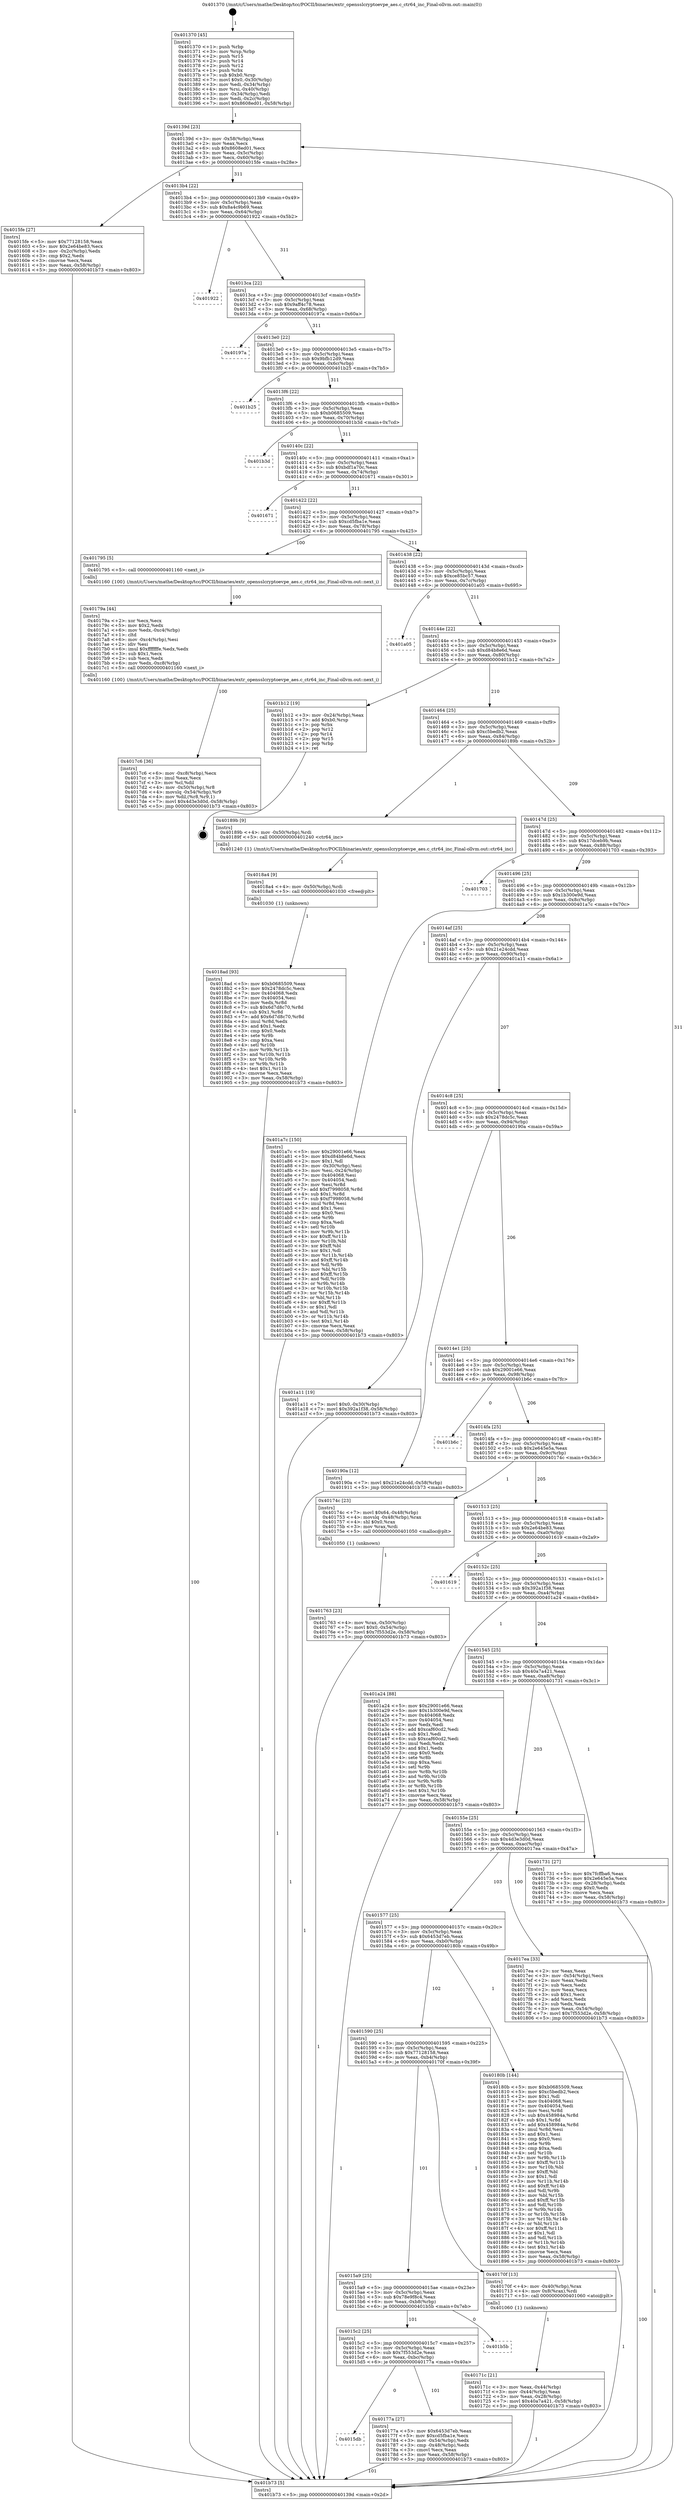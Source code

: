 digraph "0x401370" {
  label = "0x401370 (/mnt/c/Users/mathe/Desktop/tcc/POCII/binaries/extr_opensslcryptoevpe_aes.c_ctr64_inc_Final-ollvm.out::main(0))"
  labelloc = "t"
  node[shape=record]

  Entry [label="",width=0.3,height=0.3,shape=circle,fillcolor=black,style=filled]
  "0x40139d" [label="{
     0x40139d [23]\l
     | [instrs]\l
     &nbsp;&nbsp;0x40139d \<+3\>: mov -0x58(%rbp),%eax\l
     &nbsp;&nbsp;0x4013a0 \<+2\>: mov %eax,%ecx\l
     &nbsp;&nbsp;0x4013a2 \<+6\>: sub $0x8608ed01,%ecx\l
     &nbsp;&nbsp;0x4013a8 \<+3\>: mov %eax,-0x5c(%rbp)\l
     &nbsp;&nbsp;0x4013ab \<+3\>: mov %ecx,-0x60(%rbp)\l
     &nbsp;&nbsp;0x4013ae \<+6\>: je 00000000004015fe \<main+0x28e\>\l
  }"]
  "0x4015fe" [label="{
     0x4015fe [27]\l
     | [instrs]\l
     &nbsp;&nbsp;0x4015fe \<+5\>: mov $0x77128158,%eax\l
     &nbsp;&nbsp;0x401603 \<+5\>: mov $0x2e64be83,%ecx\l
     &nbsp;&nbsp;0x401608 \<+3\>: mov -0x2c(%rbp),%edx\l
     &nbsp;&nbsp;0x40160b \<+3\>: cmp $0x2,%edx\l
     &nbsp;&nbsp;0x40160e \<+3\>: cmovne %ecx,%eax\l
     &nbsp;&nbsp;0x401611 \<+3\>: mov %eax,-0x58(%rbp)\l
     &nbsp;&nbsp;0x401614 \<+5\>: jmp 0000000000401b73 \<main+0x803\>\l
  }"]
  "0x4013b4" [label="{
     0x4013b4 [22]\l
     | [instrs]\l
     &nbsp;&nbsp;0x4013b4 \<+5\>: jmp 00000000004013b9 \<main+0x49\>\l
     &nbsp;&nbsp;0x4013b9 \<+3\>: mov -0x5c(%rbp),%eax\l
     &nbsp;&nbsp;0x4013bc \<+5\>: sub $0x8a4c9b69,%eax\l
     &nbsp;&nbsp;0x4013c1 \<+3\>: mov %eax,-0x64(%rbp)\l
     &nbsp;&nbsp;0x4013c4 \<+6\>: je 0000000000401922 \<main+0x5b2\>\l
  }"]
  "0x401b73" [label="{
     0x401b73 [5]\l
     | [instrs]\l
     &nbsp;&nbsp;0x401b73 \<+5\>: jmp 000000000040139d \<main+0x2d\>\l
  }"]
  "0x401370" [label="{
     0x401370 [45]\l
     | [instrs]\l
     &nbsp;&nbsp;0x401370 \<+1\>: push %rbp\l
     &nbsp;&nbsp;0x401371 \<+3\>: mov %rsp,%rbp\l
     &nbsp;&nbsp;0x401374 \<+2\>: push %r15\l
     &nbsp;&nbsp;0x401376 \<+2\>: push %r14\l
     &nbsp;&nbsp;0x401378 \<+2\>: push %r12\l
     &nbsp;&nbsp;0x40137a \<+1\>: push %rbx\l
     &nbsp;&nbsp;0x40137b \<+7\>: sub $0xb0,%rsp\l
     &nbsp;&nbsp;0x401382 \<+7\>: movl $0x0,-0x30(%rbp)\l
     &nbsp;&nbsp;0x401389 \<+3\>: mov %edi,-0x34(%rbp)\l
     &nbsp;&nbsp;0x40138c \<+4\>: mov %rsi,-0x40(%rbp)\l
     &nbsp;&nbsp;0x401390 \<+3\>: mov -0x34(%rbp),%edi\l
     &nbsp;&nbsp;0x401393 \<+3\>: mov %edi,-0x2c(%rbp)\l
     &nbsp;&nbsp;0x401396 \<+7\>: movl $0x8608ed01,-0x58(%rbp)\l
  }"]
  Exit [label="",width=0.3,height=0.3,shape=circle,fillcolor=black,style=filled,peripheries=2]
  "0x401922" [label="{
     0x401922\l
  }", style=dashed]
  "0x4013ca" [label="{
     0x4013ca [22]\l
     | [instrs]\l
     &nbsp;&nbsp;0x4013ca \<+5\>: jmp 00000000004013cf \<main+0x5f\>\l
     &nbsp;&nbsp;0x4013cf \<+3\>: mov -0x5c(%rbp),%eax\l
     &nbsp;&nbsp;0x4013d2 \<+5\>: sub $0x9aff4c78,%eax\l
     &nbsp;&nbsp;0x4013d7 \<+3\>: mov %eax,-0x68(%rbp)\l
     &nbsp;&nbsp;0x4013da \<+6\>: je 000000000040197a \<main+0x60a\>\l
  }"]
  "0x4018ad" [label="{
     0x4018ad [93]\l
     | [instrs]\l
     &nbsp;&nbsp;0x4018ad \<+5\>: mov $0xb0685509,%eax\l
     &nbsp;&nbsp;0x4018b2 \<+5\>: mov $0x2478dc5c,%ecx\l
     &nbsp;&nbsp;0x4018b7 \<+7\>: mov 0x404068,%edx\l
     &nbsp;&nbsp;0x4018be \<+7\>: mov 0x404054,%esi\l
     &nbsp;&nbsp;0x4018c5 \<+3\>: mov %edx,%r8d\l
     &nbsp;&nbsp;0x4018c8 \<+7\>: sub $0x6d7d8c70,%r8d\l
     &nbsp;&nbsp;0x4018cf \<+4\>: sub $0x1,%r8d\l
     &nbsp;&nbsp;0x4018d3 \<+7\>: add $0x6d7d8c70,%r8d\l
     &nbsp;&nbsp;0x4018da \<+4\>: imul %r8d,%edx\l
     &nbsp;&nbsp;0x4018de \<+3\>: and $0x1,%edx\l
     &nbsp;&nbsp;0x4018e1 \<+3\>: cmp $0x0,%edx\l
     &nbsp;&nbsp;0x4018e4 \<+4\>: sete %r9b\l
     &nbsp;&nbsp;0x4018e8 \<+3\>: cmp $0xa,%esi\l
     &nbsp;&nbsp;0x4018eb \<+4\>: setl %r10b\l
     &nbsp;&nbsp;0x4018ef \<+3\>: mov %r9b,%r11b\l
     &nbsp;&nbsp;0x4018f2 \<+3\>: and %r10b,%r11b\l
     &nbsp;&nbsp;0x4018f5 \<+3\>: xor %r10b,%r9b\l
     &nbsp;&nbsp;0x4018f8 \<+3\>: or %r9b,%r11b\l
     &nbsp;&nbsp;0x4018fb \<+4\>: test $0x1,%r11b\l
     &nbsp;&nbsp;0x4018ff \<+3\>: cmovne %ecx,%eax\l
     &nbsp;&nbsp;0x401902 \<+3\>: mov %eax,-0x58(%rbp)\l
     &nbsp;&nbsp;0x401905 \<+5\>: jmp 0000000000401b73 \<main+0x803\>\l
  }"]
  "0x40197a" [label="{
     0x40197a\l
  }", style=dashed]
  "0x4013e0" [label="{
     0x4013e0 [22]\l
     | [instrs]\l
     &nbsp;&nbsp;0x4013e0 \<+5\>: jmp 00000000004013e5 \<main+0x75\>\l
     &nbsp;&nbsp;0x4013e5 \<+3\>: mov -0x5c(%rbp),%eax\l
     &nbsp;&nbsp;0x4013e8 \<+5\>: sub $0x9bfb12d9,%eax\l
     &nbsp;&nbsp;0x4013ed \<+3\>: mov %eax,-0x6c(%rbp)\l
     &nbsp;&nbsp;0x4013f0 \<+6\>: je 0000000000401b25 \<main+0x7b5\>\l
  }"]
  "0x4018a4" [label="{
     0x4018a4 [9]\l
     | [instrs]\l
     &nbsp;&nbsp;0x4018a4 \<+4\>: mov -0x50(%rbp),%rdi\l
     &nbsp;&nbsp;0x4018a8 \<+5\>: call 0000000000401030 \<free@plt\>\l
     | [calls]\l
     &nbsp;&nbsp;0x401030 \{1\} (unknown)\l
  }"]
  "0x401b25" [label="{
     0x401b25\l
  }", style=dashed]
  "0x4013f6" [label="{
     0x4013f6 [22]\l
     | [instrs]\l
     &nbsp;&nbsp;0x4013f6 \<+5\>: jmp 00000000004013fb \<main+0x8b\>\l
     &nbsp;&nbsp;0x4013fb \<+3\>: mov -0x5c(%rbp),%eax\l
     &nbsp;&nbsp;0x4013fe \<+5\>: sub $0xb0685509,%eax\l
     &nbsp;&nbsp;0x401403 \<+3\>: mov %eax,-0x70(%rbp)\l
     &nbsp;&nbsp;0x401406 \<+6\>: je 0000000000401b3d \<main+0x7cd\>\l
  }"]
  "0x4017c6" [label="{
     0x4017c6 [36]\l
     | [instrs]\l
     &nbsp;&nbsp;0x4017c6 \<+6\>: mov -0xc8(%rbp),%ecx\l
     &nbsp;&nbsp;0x4017cc \<+3\>: imul %eax,%ecx\l
     &nbsp;&nbsp;0x4017cf \<+3\>: mov %cl,%dil\l
     &nbsp;&nbsp;0x4017d2 \<+4\>: mov -0x50(%rbp),%r8\l
     &nbsp;&nbsp;0x4017d6 \<+4\>: movslq -0x54(%rbp),%r9\l
     &nbsp;&nbsp;0x4017da \<+4\>: mov %dil,(%r8,%r9,1)\l
     &nbsp;&nbsp;0x4017de \<+7\>: movl $0x4d3e3d0d,-0x58(%rbp)\l
     &nbsp;&nbsp;0x4017e5 \<+5\>: jmp 0000000000401b73 \<main+0x803\>\l
  }"]
  "0x401b3d" [label="{
     0x401b3d\l
  }", style=dashed]
  "0x40140c" [label="{
     0x40140c [22]\l
     | [instrs]\l
     &nbsp;&nbsp;0x40140c \<+5\>: jmp 0000000000401411 \<main+0xa1\>\l
     &nbsp;&nbsp;0x401411 \<+3\>: mov -0x5c(%rbp),%eax\l
     &nbsp;&nbsp;0x401414 \<+5\>: sub $0xbdf1a70c,%eax\l
     &nbsp;&nbsp;0x401419 \<+3\>: mov %eax,-0x74(%rbp)\l
     &nbsp;&nbsp;0x40141c \<+6\>: je 0000000000401671 \<main+0x301\>\l
  }"]
  "0x40179a" [label="{
     0x40179a [44]\l
     | [instrs]\l
     &nbsp;&nbsp;0x40179a \<+2\>: xor %ecx,%ecx\l
     &nbsp;&nbsp;0x40179c \<+5\>: mov $0x2,%edx\l
     &nbsp;&nbsp;0x4017a1 \<+6\>: mov %edx,-0xc4(%rbp)\l
     &nbsp;&nbsp;0x4017a7 \<+1\>: cltd\l
     &nbsp;&nbsp;0x4017a8 \<+6\>: mov -0xc4(%rbp),%esi\l
     &nbsp;&nbsp;0x4017ae \<+2\>: idiv %esi\l
     &nbsp;&nbsp;0x4017b0 \<+6\>: imul $0xfffffffe,%edx,%edx\l
     &nbsp;&nbsp;0x4017b6 \<+3\>: sub $0x1,%ecx\l
     &nbsp;&nbsp;0x4017b9 \<+2\>: sub %ecx,%edx\l
     &nbsp;&nbsp;0x4017bb \<+6\>: mov %edx,-0xc8(%rbp)\l
     &nbsp;&nbsp;0x4017c1 \<+5\>: call 0000000000401160 \<next_i\>\l
     | [calls]\l
     &nbsp;&nbsp;0x401160 \{100\} (/mnt/c/Users/mathe/Desktop/tcc/POCII/binaries/extr_opensslcryptoevpe_aes.c_ctr64_inc_Final-ollvm.out::next_i)\l
  }"]
  "0x401671" [label="{
     0x401671\l
  }", style=dashed]
  "0x401422" [label="{
     0x401422 [22]\l
     | [instrs]\l
     &nbsp;&nbsp;0x401422 \<+5\>: jmp 0000000000401427 \<main+0xb7\>\l
     &nbsp;&nbsp;0x401427 \<+3\>: mov -0x5c(%rbp),%eax\l
     &nbsp;&nbsp;0x40142a \<+5\>: sub $0xcd5fba1e,%eax\l
     &nbsp;&nbsp;0x40142f \<+3\>: mov %eax,-0x78(%rbp)\l
     &nbsp;&nbsp;0x401432 \<+6\>: je 0000000000401795 \<main+0x425\>\l
  }"]
  "0x4015db" [label="{
     0x4015db\l
  }", style=dashed]
  "0x401795" [label="{
     0x401795 [5]\l
     | [instrs]\l
     &nbsp;&nbsp;0x401795 \<+5\>: call 0000000000401160 \<next_i\>\l
     | [calls]\l
     &nbsp;&nbsp;0x401160 \{100\} (/mnt/c/Users/mathe/Desktop/tcc/POCII/binaries/extr_opensslcryptoevpe_aes.c_ctr64_inc_Final-ollvm.out::next_i)\l
  }"]
  "0x401438" [label="{
     0x401438 [22]\l
     | [instrs]\l
     &nbsp;&nbsp;0x401438 \<+5\>: jmp 000000000040143d \<main+0xcd\>\l
     &nbsp;&nbsp;0x40143d \<+3\>: mov -0x5c(%rbp),%eax\l
     &nbsp;&nbsp;0x401440 \<+5\>: sub $0xce85bc57,%eax\l
     &nbsp;&nbsp;0x401445 \<+3\>: mov %eax,-0x7c(%rbp)\l
     &nbsp;&nbsp;0x401448 \<+6\>: je 0000000000401a05 \<main+0x695\>\l
  }"]
  "0x40177a" [label="{
     0x40177a [27]\l
     | [instrs]\l
     &nbsp;&nbsp;0x40177a \<+5\>: mov $0x6453d7eb,%eax\l
     &nbsp;&nbsp;0x40177f \<+5\>: mov $0xcd5fba1e,%ecx\l
     &nbsp;&nbsp;0x401784 \<+3\>: mov -0x54(%rbp),%edx\l
     &nbsp;&nbsp;0x401787 \<+3\>: cmp -0x48(%rbp),%edx\l
     &nbsp;&nbsp;0x40178a \<+3\>: cmovl %ecx,%eax\l
     &nbsp;&nbsp;0x40178d \<+3\>: mov %eax,-0x58(%rbp)\l
     &nbsp;&nbsp;0x401790 \<+5\>: jmp 0000000000401b73 \<main+0x803\>\l
  }"]
  "0x401a05" [label="{
     0x401a05\l
  }", style=dashed]
  "0x40144e" [label="{
     0x40144e [22]\l
     | [instrs]\l
     &nbsp;&nbsp;0x40144e \<+5\>: jmp 0000000000401453 \<main+0xe3\>\l
     &nbsp;&nbsp;0x401453 \<+3\>: mov -0x5c(%rbp),%eax\l
     &nbsp;&nbsp;0x401456 \<+5\>: sub $0xd84b8e6d,%eax\l
     &nbsp;&nbsp;0x40145b \<+3\>: mov %eax,-0x80(%rbp)\l
     &nbsp;&nbsp;0x40145e \<+6\>: je 0000000000401b12 \<main+0x7a2\>\l
  }"]
  "0x4015c2" [label="{
     0x4015c2 [25]\l
     | [instrs]\l
     &nbsp;&nbsp;0x4015c2 \<+5\>: jmp 00000000004015c7 \<main+0x257\>\l
     &nbsp;&nbsp;0x4015c7 \<+3\>: mov -0x5c(%rbp),%eax\l
     &nbsp;&nbsp;0x4015ca \<+5\>: sub $0x7f553d2e,%eax\l
     &nbsp;&nbsp;0x4015cf \<+6\>: mov %eax,-0xbc(%rbp)\l
     &nbsp;&nbsp;0x4015d5 \<+6\>: je 000000000040177a \<main+0x40a\>\l
  }"]
  "0x401b12" [label="{
     0x401b12 [19]\l
     | [instrs]\l
     &nbsp;&nbsp;0x401b12 \<+3\>: mov -0x24(%rbp),%eax\l
     &nbsp;&nbsp;0x401b15 \<+7\>: add $0xb0,%rsp\l
     &nbsp;&nbsp;0x401b1c \<+1\>: pop %rbx\l
     &nbsp;&nbsp;0x401b1d \<+2\>: pop %r12\l
     &nbsp;&nbsp;0x401b1f \<+2\>: pop %r14\l
     &nbsp;&nbsp;0x401b21 \<+2\>: pop %r15\l
     &nbsp;&nbsp;0x401b23 \<+1\>: pop %rbp\l
     &nbsp;&nbsp;0x401b24 \<+1\>: ret\l
  }"]
  "0x401464" [label="{
     0x401464 [25]\l
     | [instrs]\l
     &nbsp;&nbsp;0x401464 \<+5\>: jmp 0000000000401469 \<main+0xf9\>\l
     &nbsp;&nbsp;0x401469 \<+3\>: mov -0x5c(%rbp),%eax\l
     &nbsp;&nbsp;0x40146c \<+5\>: sub $0xc5bedb2,%eax\l
     &nbsp;&nbsp;0x401471 \<+6\>: mov %eax,-0x84(%rbp)\l
     &nbsp;&nbsp;0x401477 \<+6\>: je 000000000040189b \<main+0x52b\>\l
  }"]
  "0x401b5b" [label="{
     0x401b5b\l
  }", style=dashed]
  "0x40189b" [label="{
     0x40189b [9]\l
     | [instrs]\l
     &nbsp;&nbsp;0x40189b \<+4\>: mov -0x50(%rbp),%rdi\l
     &nbsp;&nbsp;0x40189f \<+5\>: call 0000000000401240 \<ctr64_inc\>\l
     | [calls]\l
     &nbsp;&nbsp;0x401240 \{1\} (/mnt/c/Users/mathe/Desktop/tcc/POCII/binaries/extr_opensslcryptoevpe_aes.c_ctr64_inc_Final-ollvm.out::ctr64_inc)\l
  }"]
  "0x40147d" [label="{
     0x40147d [25]\l
     | [instrs]\l
     &nbsp;&nbsp;0x40147d \<+5\>: jmp 0000000000401482 \<main+0x112\>\l
     &nbsp;&nbsp;0x401482 \<+3\>: mov -0x5c(%rbp),%eax\l
     &nbsp;&nbsp;0x401485 \<+5\>: sub $0x17dceb9b,%eax\l
     &nbsp;&nbsp;0x40148a \<+6\>: mov %eax,-0x88(%rbp)\l
     &nbsp;&nbsp;0x401490 \<+6\>: je 0000000000401703 \<main+0x393\>\l
  }"]
  "0x401763" [label="{
     0x401763 [23]\l
     | [instrs]\l
     &nbsp;&nbsp;0x401763 \<+4\>: mov %rax,-0x50(%rbp)\l
     &nbsp;&nbsp;0x401767 \<+7\>: movl $0x0,-0x54(%rbp)\l
     &nbsp;&nbsp;0x40176e \<+7\>: movl $0x7f553d2e,-0x58(%rbp)\l
     &nbsp;&nbsp;0x401775 \<+5\>: jmp 0000000000401b73 \<main+0x803\>\l
  }"]
  "0x401703" [label="{
     0x401703\l
  }", style=dashed]
  "0x401496" [label="{
     0x401496 [25]\l
     | [instrs]\l
     &nbsp;&nbsp;0x401496 \<+5\>: jmp 000000000040149b \<main+0x12b\>\l
     &nbsp;&nbsp;0x40149b \<+3\>: mov -0x5c(%rbp),%eax\l
     &nbsp;&nbsp;0x40149e \<+5\>: sub $0x1b300e9d,%eax\l
     &nbsp;&nbsp;0x4014a3 \<+6\>: mov %eax,-0x8c(%rbp)\l
     &nbsp;&nbsp;0x4014a9 \<+6\>: je 0000000000401a7c \<main+0x70c\>\l
  }"]
  "0x40171c" [label="{
     0x40171c [21]\l
     | [instrs]\l
     &nbsp;&nbsp;0x40171c \<+3\>: mov %eax,-0x44(%rbp)\l
     &nbsp;&nbsp;0x40171f \<+3\>: mov -0x44(%rbp),%eax\l
     &nbsp;&nbsp;0x401722 \<+3\>: mov %eax,-0x28(%rbp)\l
     &nbsp;&nbsp;0x401725 \<+7\>: movl $0x40a7a421,-0x58(%rbp)\l
     &nbsp;&nbsp;0x40172c \<+5\>: jmp 0000000000401b73 \<main+0x803\>\l
  }"]
  "0x401a7c" [label="{
     0x401a7c [150]\l
     | [instrs]\l
     &nbsp;&nbsp;0x401a7c \<+5\>: mov $0x29001e66,%eax\l
     &nbsp;&nbsp;0x401a81 \<+5\>: mov $0xd84b8e6d,%ecx\l
     &nbsp;&nbsp;0x401a86 \<+2\>: mov $0x1,%dl\l
     &nbsp;&nbsp;0x401a88 \<+3\>: mov -0x30(%rbp),%esi\l
     &nbsp;&nbsp;0x401a8b \<+3\>: mov %esi,-0x24(%rbp)\l
     &nbsp;&nbsp;0x401a8e \<+7\>: mov 0x404068,%esi\l
     &nbsp;&nbsp;0x401a95 \<+7\>: mov 0x404054,%edi\l
     &nbsp;&nbsp;0x401a9c \<+3\>: mov %esi,%r8d\l
     &nbsp;&nbsp;0x401a9f \<+7\>: add $0xf7998058,%r8d\l
     &nbsp;&nbsp;0x401aa6 \<+4\>: sub $0x1,%r8d\l
     &nbsp;&nbsp;0x401aaa \<+7\>: sub $0xf7998058,%r8d\l
     &nbsp;&nbsp;0x401ab1 \<+4\>: imul %r8d,%esi\l
     &nbsp;&nbsp;0x401ab5 \<+3\>: and $0x1,%esi\l
     &nbsp;&nbsp;0x401ab8 \<+3\>: cmp $0x0,%esi\l
     &nbsp;&nbsp;0x401abb \<+4\>: sete %r9b\l
     &nbsp;&nbsp;0x401abf \<+3\>: cmp $0xa,%edi\l
     &nbsp;&nbsp;0x401ac2 \<+4\>: setl %r10b\l
     &nbsp;&nbsp;0x401ac6 \<+3\>: mov %r9b,%r11b\l
     &nbsp;&nbsp;0x401ac9 \<+4\>: xor $0xff,%r11b\l
     &nbsp;&nbsp;0x401acd \<+3\>: mov %r10b,%bl\l
     &nbsp;&nbsp;0x401ad0 \<+3\>: xor $0xff,%bl\l
     &nbsp;&nbsp;0x401ad3 \<+3\>: xor $0x1,%dl\l
     &nbsp;&nbsp;0x401ad6 \<+3\>: mov %r11b,%r14b\l
     &nbsp;&nbsp;0x401ad9 \<+4\>: and $0xff,%r14b\l
     &nbsp;&nbsp;0x401add \<+3\>: and %dl,%r9b\l
     &nbsp;&nbsp;0x401ae0 \<+3\>: mov %bl,%r15b\l
     &nbsp;&nbsp;0x401ae3 \<+4\>: and $0xff,%r15b\l
     &nbsp;&nbsp;0x401ae7 \<+3\>: and %dl,%r10b\l
     &nbsp;&nbsp;0x401aea \<+3\>: or %r9b,%r14b\l
     &nbsp;&nbsp;0x401aed \<+3\>: or %r10b,%r15b\l
     &nbsp;&nbsp;0x401af0 \<+3\>: xor %r15b,%r14b\l
     &nbsp;&nbsp;0x401af3 \<+3\>: or %bl,%r11b\l
     &nbsp;&nbsp;0x401af6 \<+4\>: xor $0xff,%r11b\l
     &nbsp;&nbsp;0x401afa \<+3\>: or $0x1,%dl\l
     &nbsp;&nbsp;0x401afd \<+3\>: and %dl,%r11b\l
     &nbsp;&nbsp;0x401b00 \<+3\>: or %r11b,%r14b\l
     &nbsp;&nbsp;0x401b03 \<+4\>: test $0x1,%r14b\l
     &nbsp;&nbsp;0x401b07 \<+3\>: cmovne %ecx,%eax\l
     &nbsp;&nbsp;0x401b0a \<+3\>: mov %eax,-0x58(%rbp)\l
     &nbsp;&nbsp;0x401b0d \<+5\>: jmp 0000000000401b73 \<main+0x803\>\l
  }"]
  "0x4014af" [label="{
     0x4014af [25]\l
     | [instrs]\l
     &nbsp;&nbsp;0x4014af \<+5\>: jmp 00000000004014b4 \<main+0x144\>\l
     &nbsp;&nbsp;0x4014b4 \<+3\>: mov -0x5c(%rbp),%eax\l
     &nbsp;&nbsp;0x4014b7 \<+5\>: sub $0x21e24cdd,%eax\l
     &nbsp;&nbsp;0x4014bc \<+6\>: mov %eax,-0x90(%rbp)\l
     &nbsp;&nbsp;0x4014c2 \<+6\>: je 0000000000401a11 \<main+0x6a1\>\l
  }"]
  "0x4015a9" [label="{
     0x4015a9 [25]\l
     | [instrs]\l
     &nbsp;&nbsp;0x4015a9 \<+5\>: jmp 00000000004015ae \<main+0x23e\>\l
     &nbsp;&nbsp;0x4015ae \<+3\>: mov -0x5c(%rbp),%eax\l
     &nbsp;&nbsp;0x4015b1 \<+5\>: sub $0x78e9f8c4,%eax\l
     &nbsp;&nbsp;0x4015b6 \<+6\>: mov %eax,-0xb8(%rbp)\l
     &nbsp;&nbsp;0x4015bc \<+6\>: je 0000000000401b5b \<main+0x7eb\>\l
  }"]
  "0x401a11" [label="{
     0x401a11 [19]\l
     | [instrs]\l
     &nbsp;&nbsp;0x401a11 \<+7\>: movl $0x0,-0x30(%rbp)\l
     &nbsp;&nbsp;0x401a18 \<+7\>: movl $0x392a1f38,-0x58(%rbp)\l
     &nbsp;&nbsp;0x401a1f \<+5\>: jmp 0000000000401b73 \<main+0x803\>\l
  }"]
  "0x4014c8" [label="{
     0x4014c8 [25]\l
     | [instrs]\l
     &nbsp;&nbsp;0x4014c8 \<+5\>: jmp 00000000004014cd \<main+0x15d\>\l
     &nbsp;&nbsp;0x4014cd \<+3\>: mov -0x5c(%rbp),%eax\l
     &nbsp;&nbsp;0x4014d0 \<+5\>: sub $0x2478dc5c,%eax\l
     &nbsp;&nbsp;0x4014d5 \<+6\>: mov %eax,-0x94(%rbp)\l
     &nbsp;&nbsp;0x4014db \<+6\>: je 000000000040190a \<main+0x59a\>\l
  }"]
  "0x40170f" [label="{
     0x40170f [13]\l
     | [instrs]\l
     &nbsp;&nbsp;0x40170f \<+4\>: mov -0x40(%rbp),%rax\l
     &nbsp;&nbsp;0x401713 \<+4\>: mov 0x8(%rax),%rdi\l
     &nbsp;&nbsp;0x401717 \<+5\>: call 0000000000401060 \<atoi@plt\>\l
     | [calls]\l
     &nbsp;&nbsp;0x401060 \{1\} (unknown)\l
  }"]
  "0x40190a" [label="{
     0x40190a [12]\l
     | [instrs]\l
     &nbsp;&nbsp;0x40190a \<+7\>: movl $0x21e24cdd,-0x58(%rbp)\l
     &nbsp;&nbsp;0x401911 \<+5\>: jmp 0000000000401b73 \<main+0x803\>\l
  }"]
  "0x4014e1" [label="{
     0x4014e1 [25]\l
     | [instrs]\l
     &nbsp;&nbsp;0x4014e1 \<+5\>: jmp 00000000004014e6 \<main+0x176\>\l
     &nbsp;&nbsp;0x4014e6 \<+3\>: mov -0x5c(%rbp),%eax\l
     &nbsp;&nbsp;0x4014e9 \<+5\>: sub $0x29001e66,%eax\l
     &nbsp;&nbsp;0x4014ee \<+6\>: mov %eax,-0x98(%rbp)\l
     &nbsp;&nbsp;0x4014f4 \<+6\>: je 0000000000401b6c \<main+0x7fc\>\l
  }"]
  "0x401590" [label="{
     0x401590 [25]\l
     | [instrs]\l
     &nbsp;&nbsp;0x401590 \<+5\>: jmp 0000000000401595 \<main+0x225\>\l
     &nbsp;&nbsp;0x401595 \<+3\>: mov -0x5c(%rbp),%eax\l
     &nbsp;&nbsp;0x401598 \<+5\>: sub $0x77128158,%eax\l
     &nbsp;&nbsp;0x40159d \<+6\>: mov %eax,-0xb4(%rbp)\l
     &nbsp;&nbsp;0x4015a3 \<+6\>: je 000000000040170f \<main+0x39f\>\l
  }"]
  "0x401b6c" [label="{
     0x401b6c\l
  }", style=dashed]
  "0x4014fa" [label="{
     0x4014fa [25]\l
     | [instrs]\l
     &nbsp;&nbsp;0x4014fa \<+5\>: jmp 00000000004014ff \<main+0x18f\>\l
     &nbsp;&nbsp;0x4014ff \<+3\>: mov -0x5c(%rbp),%eax\l
     &nbsp;&nbsp;0x401502 \<+5\>: sub $0x2e645e5a,%eax\l
     &nbsp;&nbsp;0x401507 \<+6\>: mov %eax,-0x9c(%rbp)\l
     &nbsp;&nbsp;0x40150d \<+6\>: je 000000000040174c \<main+0x3dc\>\l
  }"]
  "0x40180b" [label="{
     0x40180b [144]\l
     | [instrs]\l
     &nbsp;&nbsp;0x40180b \<+5\>: mov $0xb0685509,%eax\l
     &nbsp;&nbsp;0x401810 \<+5\>: mov $0xc5bedb2,%ecx\l
     &nbsp;&nbsp;0x401815 \<+2\>: mov $0x1,%dl\l
     &nbsp;&nbsp;0x401817 \<+7\>: mov 0x404068,%esi\l
     &nbsp;&nbsp;0x40181e \<+7\>: mov 0x404054,%edi\l
     &nbsp;&nbsp;0x401825 \<+3\>: mov %esi,%r8d\l
     &nbsp;&nbsp;0x401828 \<+7\>: sub $0x458984a,%r8d\l
     &nbsp;&nbsp;0x40182f \<+4\>: sub $0x1,%r8d\l
     &nbsp;&nbsp;0x401833 \<+7\>: add $0x458984a,%r8d\l
     &nbsp;&nbsp;0x40183a \<+4\>: imul %r8d,%esi\l
     &nbsp;&nbsp;0x40183e \<+3\>: and $0x1,%esi\l
     &nbsp;&nbsp;0x401841 \<+3\>: cmp $0x0,%esi\l
     &nbsp;&nbsp;0x401844 \<+4\>: sete %r9b\l
     &nbsp;&nbsp;0x401848 \<+3\>: cmp $0xa,%edi\l
     &nbsp;&nbsp;0x40184b \<+4\>: setl %r10b\l
     &nbsp;&nbsp;0x40184f \<+3\>: mov %r9b,%r11b\l
     &nbsp;&nbsp;0x401852 \<+4\>: xor $0xff,%r11b\l
     &nbsp;&nbsp;0x401856 \<+3\>: mov %r10b,%bl\l
     &nbsp;&nbsp;0x401859 \<+3\>: xor $0xff,%bl\l
     &nbsp;&nbsp;0x40185c \<+3\>: xor $0x1,%dl\l
     &nbsp;&nbsp;0x40185f \<+3\>: mov %r11b,%r14b\l
     &nbsp;&nbsp;0x401862 \<+4\>: and $0xff,%r14b\l
     &nbsp;&nbsp;0x401866 \<+3\>: and %dl,%r9b\l
     &nbsp;&nbsp;0x401869 \<+3\>: mov %bl,%r15b\l
     &nbsp;&nbsp;0x40186c \<+4\>: and $0xff,%r15b\l
     &nbsp;&nbsp;0x401870 \<+3\>: and %dl,%r10b\l
     &nbsp;&nbsp;0x401873 \<+3\>: or %r9b,%r14b\l
     &nbsp;&nbsp;0x401876 \<+3\>: or %r10b,%r15b\l
     &nbsp;&nbsp;0x401879 \<+3\>: xor %r15b,%r14b\l
     &nbsp;&nbsp;0x40187c \<+3\>: or %bl,%r11b\l
     &nbsp;&nbsp;0x40187f \<+4\>: xor $0xff,%r11b\l
     &nbsp;&nbsp;0x401883 \<+3\>: or $0x1,%dl\l
     &nbsp;&nbsp;0x401886 \<+3\>: and %dl,%r11b\l
     &nbsp;&nbsp;0x401889 \<+3\>: or %r11b,%r14b\l
     &nbsp;&nbsp;0x40188c \<+4\>: test $0x1,%r14b\l
     &nbsp;&nbsp;0x401890 \<+3\>: cmovne %ecx,%eax\l
     &nbsp;&nbsp;0x401893 \<+3\>: mov %eax,-0x58(%rbp)\l
     &nbsp;&nbsp;0x401896 \<+5\>: jmp 0000000000401b73 \<main+0x803\>\l
  }"]
  "0x40174c" [label="{
     0x40174c [23]\l
     | [instrs]\l
     &nbsp;&nbsp;0x40174c \<+7\>: movl $0x64,-0x48(%rbp)\l
     &nbsp;&nbsp;0x401753 \<+4\>: movslq -0x48(%rbp),%rax\l
     &nbsp;&nbsp;0x401757 \<+4\>: shl $0x0,%rax\l
     &nbsp;&nbsp;0x40175b \<+3\>: mov %rax,%rdi\l
     &nbsp;&nbsp;0x40175e \<+5\>: call 0000000000401050 \<malloc@plt\>\l
     | [calls]\l
     &nbsp;&nbsp;0x401050 \{1\} (unknown)\l
  }"]
  "0x401513" [label="{
     0x401513 [25]\l
     | [instrs]\l
     &nbsp;&nbsp;0x401513 \<+5\>: jmp 0000000000401518 \<main+0x1a8\>\l
     &nbsp;&nbsp;0x401518 \<+3\>: mov -0x5c(%rbp),%eax\l
     &nbsp;&nbsp;0x40151b \<+5\>: sub $0x2e64be83,%eax\l
     &nbsp;&nbsp;0x401520 \<+6\>: mov %eax,-0xa0(%rbp)\l
     &nbsp;&nbsp;0x401526 \<+6\>: je 0000000000401619 \<main+0x2a9\>\l
  }"]
  "0x401577" [label="{
     0x401577 [25]\l
     | [instrs]\l
     &nbsp;&nbsp;0x401577 \<+5\>: jmp 000000000040157c \<main+0x20c\>\l
     &nbsp;&nbsp;0x40157c \<+3\>: mov -0x5c(%rbp),%eax\l
     &nbsp;&nbsp;0x40157f \<+5\>: sub $0x6453d7eb,%eax\l
     &nbsp;&nbsp;0x401584 \<+6\>: mov %eax,-0xb0(%rbp)\l
     &nbsp;&nbsp;0x40158a \<+6\>: je 000000000040180b \<main+0x49b\>\l
  }"]
  "0x401619" [label="{
     0x401619\l
  }", style=dashed]
  "0x40152c" [label="{
     0x40152c [25]\l
     | [instrs]\l
     &nbsp;&nbsp;0x40152c \<+5\>: jmp 0000000000401531 \<main+0x1c1\>\l
     &nbsp;&nbsp;0x401531 \<+3\>: mov -0x5c(%rbp),%eax\l
     &nbsp;&nbsp;0x401534 \<+5\>: sub $0x392a1f38,%eax\l
     &nbsp;&nbsp;0x401539 \<+6\>: mov %eax,-0xa4(%rbp)\l
     &nbsp;&nbsp;0x40153f \<+6\>: je 0000000000401a24 \<main+0x6b4\>\l
  }"]
  "0x4017ea" [label="{
     0x4017ea [33]\l
     | [instrs]\l
     &nbsp;&nbsp;0x4017ea \<+2\>: xor %eax,%eax\l
     &nbsp;&nbsp;0x4017ec \<+3\>: mov -0x54(%rbp),%ecx\l
     &nbsp;&nbsp;0x4017ef \<+2\>: mov %eax,%edx\l
     &nbsp;&nbsp;0x4017f1 \<+2\>: sub %ecx,%edx\l
     &nbsp;&nbsp;0x4017f3 \<+2\>: mov %eax,%ecx\l
     &nbsp;&nbsp;0x4017f5 \<+3\>: sub $0x1,%ecx\l
     &nbsp;&nbsp;0x4017f8 \<+2\>: add %ecx,%edx\l
     &nbsp;&nbsp;0x4017fa \<+2\>: sub %edx,%eax\l
     &nbsp;&nbsp;0x4017fc \<+3\>: mov %eax,-0x54(%rbp)\l
     &nbsp;&nbsp;0x4017ff \<+7\>: movl $0x7f553d2e,-0x58(%rbp)\l
     &nbsp;&nbsp;0x401806 \<+5\>: jmp 0000000000401b73 \<main+0x803\>\l
  }"]
  "0x401a24" [label="{
     0x401a24 [88]\l
     | [instrs]\l
     &nbsp;&nbsp;0x401a24 \<+5\>: mov $0x29001e66,%eax\l
     &nbsp;&nbsp;0x401a29 \<+5\>: mov $0x1b300e9d,%ecx\l
     &nbsp;&nbsp;0x401a2e \<+7\>: mov 0x404068,%edx\l
     &nbsp;&nbsp;0x401a35 \<+7\>: mov 0x404054,%esi\l
     &nbsp;&nbsp;0x401a3c \<+2\>: mov %edx,%edi\l
     &nbsp;&nbsp;0x401a3e \<+6\>: add $0xcaf60cd2,%edi\l
     &nbsp;&nbsp;0x401a44 \<+3\>: sub $0x1,%edi\l
     &nbsp;&nbsp;0x401a47 \<+6\>: sub $0xcaf60cd2,%edi\l
     &nbsp;&nbsp;0x401a4d \<+3\>: imul %edi,%edx\l
     &nbsp;&nbsp;0x401a50 \<+3\>: and $0x1,%edx\l
     &nbsp;&nbsp;0x401a53 \<+3\>: cmp $0x0,%edx\l
     &nbsp;&nbsp;0x401a56 \<+4\>: sete %r8b\l
     &nbsp;&nbsp;0x401a5a \<+3\>: cmp $0xa,%esi\l
     &nbsp;&nbsp;0x401a5d \<+4\>: setl %r9b\l
     &nbsp;&nbsp;0x401a61 \<+3\>: mov %r8b,%r10b\l
     &nbsp;&nbsp;0x401a64 \<+3\>: and %r9b,%r10b\l
     &nbsp;&nbsp;0x401a67 \<+3\>: xor %r9b,%r8b\l
     &nbsp;&nbsp;0x401a6a \<+3\>: or %r8b,%r10b\l
     &nbsp;&nbsp;0x401a6d \<+4\>: test $0x1,%r10b\l
     &nbsp;&nbsp;0x401a71 \<+3\>: cmovne %ecx,%eax\l
     &nbsp;&nbsp;0x401a74 \<+3\>: mov %eax,-0x58(%rbp)\l
     &nbsp;&nbsp;0x401a77 \<+5\>: jmp 0000000000401b73 \<main+0x803\>\l
  }"]
  "0x401545" [label="{
     0x401545 [25]\l
     | [instrs]\l
     &nbsp;&nbsp;0x401545 \<+5\>: jmp 000000000040154a \<main+0x1da\>\l
     &nbsp;&nbsp;0x40154a \<+3\>: mov -0x5c(%rbp),%eax\l
     &nbsp;&nbsp;0x40154d \<+5\>: sub $0x40a7a421,%eax\l
     &nbsp;&nbsp;0x401552 \<+6\>: mov %eax,-0xa8(%rbp)\l
     &nbsp;&nbsp;0x401558 \<+6\>: je 0000000000401731 \<main+0x3c1\>\l
  }"]
  "0x40155e" [label="{
     0x40155e [25]\l
     | [instrs]\l
     &nbsp;&nbsp;0x40155e \<+5\>: jmp 0000000000401563 \<main+0x1f3\>\l
     &nbsp;&nbsp;0x401563 \<+3\>: mov -0x5c(%rbp),%eax\l
     &nbsp;&nbsp;0x401566 \<+5\>: sub $0x4d3e3d0d,%eax\l
     &nbsp;&nbsp;0x40156b \<+6\>: mov %eax,-0xac(%rbp)\l
     &nbsp;&nbsp;0x401571 \<+6\>: je 00000000004017ea \<main+0x47a\>\l
  }"]
  "0x401731" [label="{
     0x401731 [27]\l
     | [instrs]\l
     &nbsp;&nbsp;0x401731 \<+5\>: mov $0x7fcffba6,%eax\l
     &nbsp;&nbsp;0x401736 \<+5\>: mov $0x2e645e5a,%ecx\l
     &nbsp;&nbsp;0x40173b \<+3\>: mov -0x28(%rbp),%edx\l
     &nbsp;&nbsp;0x40173e \<+3\>: cmp $0x0,%edx\l
     &nbsp;&nbsp;0x401741 \<+3\>: cmove %ecx,%eax\l
     &nbsp;&nbsp;0x401744 \<+3\>: mov %eax,-0x58(%rbp)\l
     &nbsp;&nbsp;0x401747 \<+5\>: jmp 0000000000401b73 \<main+0x803\>\l
  }"]
  Entry -> "0x401370" [label=" 1"]
  "0x40139d" -> "0x4015fe" [label=" 1"]
  "0x40139d" -> "0x4013b4" [label=" 311"]
  "0x4015fe" -> "0x401b73" [label=" 1"]
  "0x401370" -> "0x40139d" [label=" 1"]
  "0x401b73" -> "0x40139d" [label=" 311"]
  "0x401b12" -> Exit [label=" 1"]
  "0x4013b4" -> "0x401922" [label=" 0"]
  "0x4013b4" -> "0x4013ca" [label=" 311"]
  "0x401a7c" -> "0x401b73" [label=" 1"]
  "0x4013ca" -> "0x40197a" [label=" 0"]
  "0x4013ca" -> "0x4013e0" [label=" 311"]
  "0x401a24" -> "0x401b73" [label=" 1"]
  "0x4013e0" -> "0x401b25" [label=" 0"]
  "0x4013e0" -> "0x4013f6" [label=" 311"]
  "0x401a11" -> "0x401b73" [label=" 1"]
  "0x4013f6" -> "0x401b3d" [label=" 0"]
  "0x4013f6" -> "0x40140c" [label=" 311"]
  "0x40190a" -> "0x401b73" [label=" 1"]
  "0x40140c" -> "0x401671" [label=" 0"]
  "0x40140c" -> "0x401422" [label=" 311"]
  "0x4018ad" -> "0x401b73" [label=" 1"]
  "0x401422" -> "0x401795" [label=" 100"]
  "0x401422" -> "0x401438" [label=" 211"]
  "0x4018a4" -> "0x4018ad" [label=" 1"]
  "0x401438" -> "0x401a05" [label=" 0"]
  "0x401438" -> "0x40144e" [label=" 211"]
  "0x40189b" -> "0x4018a4" [label=" 1"]
  "0x40144e" -> "0x401b12" [label=" 1"]
  "0x40144e" -> "0x401464" [label=" 210"]
  "0x4017ea" -> "0x401b73" [label=" 100"]
  "0x401464" -> "0x40189b" [label=" 1"]
  "0x401464" -> "0x40147d" [label=" 209"]
  "0x4017c6" -> "0x401b73" [label=" 100"]
  "0x40147d" -> "0x401703" [label=" 0"]
  "0x40147d" -> "0x401496" [label=" 209"]
  "0x401795" -> "0x40179a" [label=" 100"]
  "0x401496" -> "0x401a7c" [label=" 1"]
  "0x401496" -> "0x4014af" [label=" 208"]
  "0x40177a" -> "0x401b73" [label=" 101"]
  "0x4014af" -> "0x401a11" [label=" 1"]
  "0x4014af" -> "0x4014c8" [label=" 207"]
  "0x4015c2" -> "0x4015db" [label=" 0"]
  "0x4014c8" -> "0x40190a" [label=" 1"]
  "0x4014c8" -> "0x4014e1" [label=" 206"]
  "0x4015c2" -> "0x40177a" [label=" 101"]
  "0x4014e1" -> "0x401b6c" [label=" 0"]
  "0x4014e1" -> "0x4014fa" [label=" 206"]
  "0x4015a9" -> "0x4015c2" [label=" 101"]
  "0x4014fa" -> "0x40174c" [label=" 1"]
  "0x4014fa" -> "0x401513" [label=" 205"]
  "0x4015a9" -> "0x401b5b" [label=" 0"]
  "0x401513" -> "0x401619" [label=" 0"]
  "0x401513" -> "0x40152c" [label=" 205"]
  "0x401763" -> "0x401b73" [label=" 1"]
  "0x40152c" -> "0x401a24" [label=" 1"]
  "0x40152c" -> "0x401545" [label=" 204"]
  "0x40174c" -> "0x401763" [label=" 1"]
  "0x401545" -> "0x401731" [label=" 1"]
  "0x401545" -> "0x40155e" [label=" 203"]
  "0x401731" -> "0x401b73" [label=" 1"]
  "0x40155e" -> "0x4017ea" [label=" 100"]
  "0x40155e" -> "0x401577" [label=" 103"]
  "0x40179a" -> "0x4017c6" [label=" 100"]
  "0x401577" -> "0x40180b" [label=" 1"]
  "0x401577" -> "0x401590" [label=" 102"]
  "0x40180b" -> "0x401b73" [label=" 1"]
  "0x401590" -> "0x40170f" [label=" 1"]
  "0x401590" -> "0x4015a9" [label=" 101"]
  "0x40170f" -> "0x40171c" [label=" 1"]
  "0x40171c" -> "0x401b73" [label=" 1"]
}
